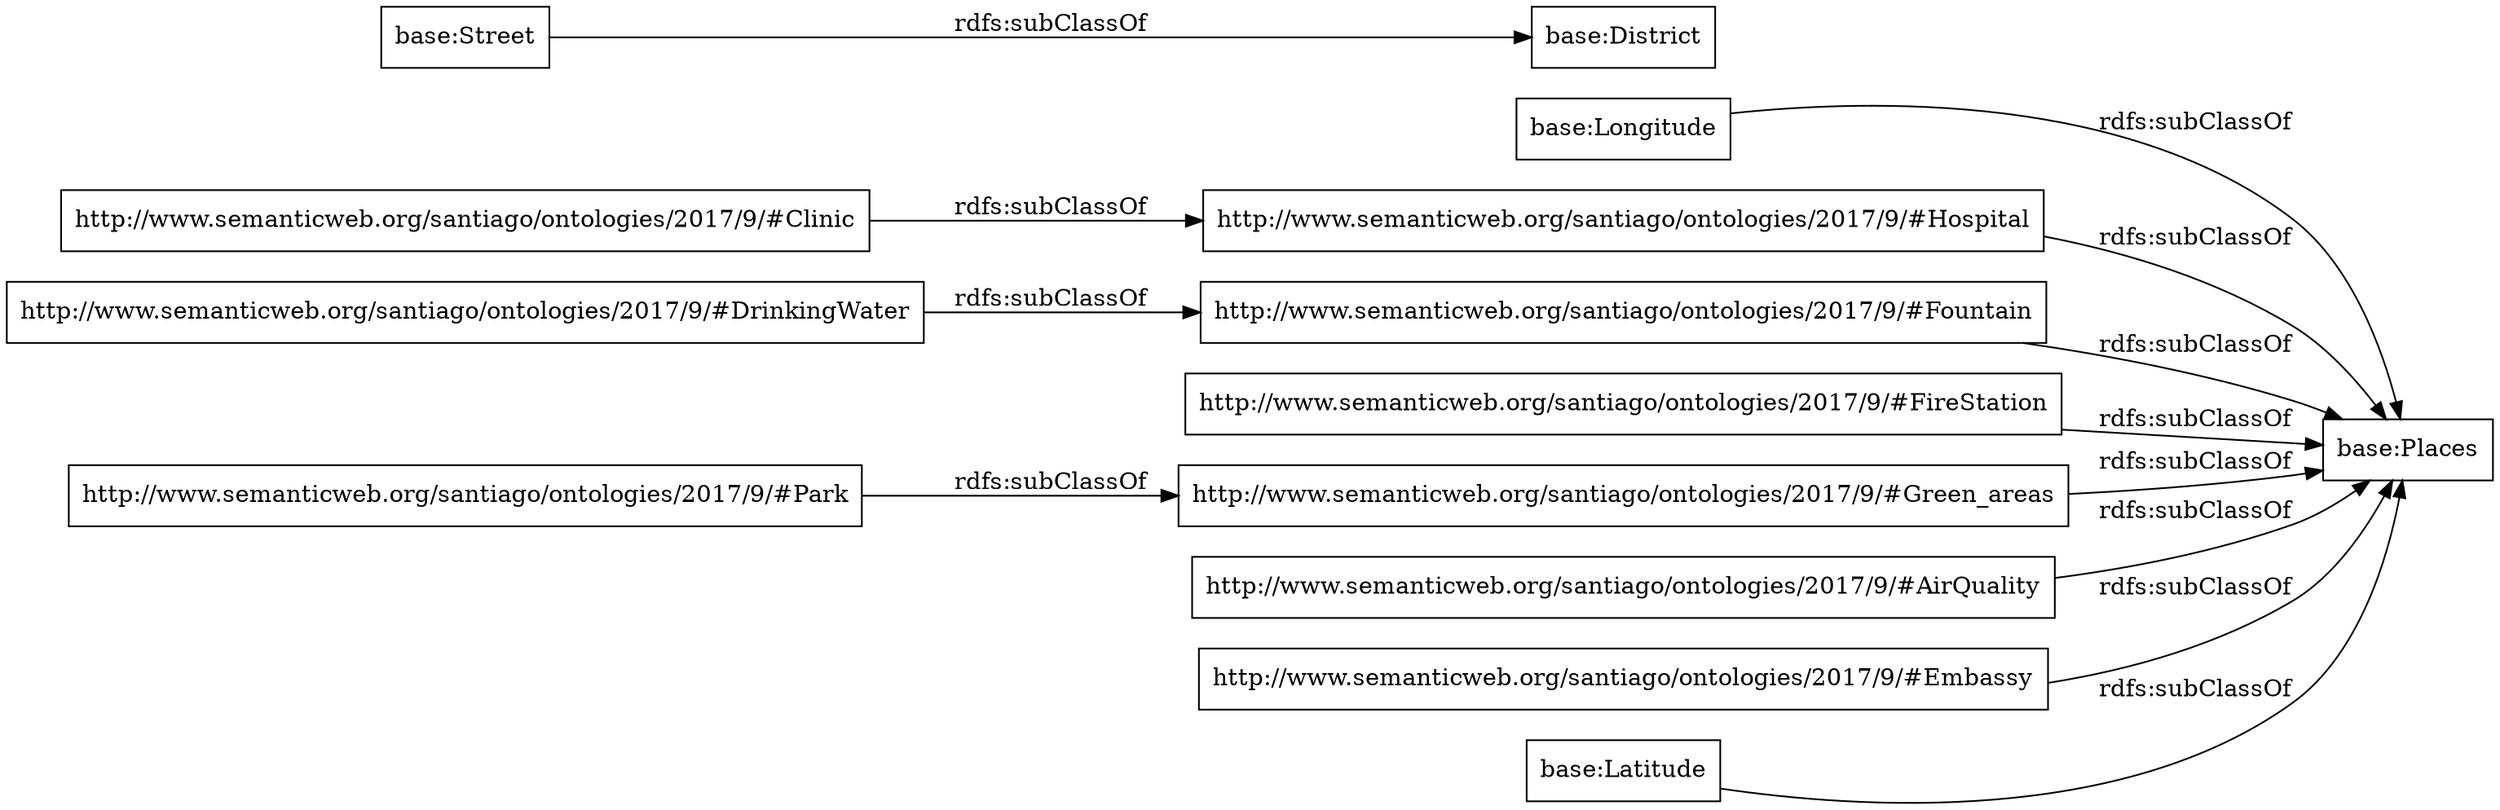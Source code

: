 digraph ar2dtool_diagram { 
rankdir=LR;
size="1000"
node [shape = rectangle, color="black"]; "base:Longitude" "http://www.semanticweb.org/santiago/ontologies/2017/9/#Hospital" "http://www.semanticweb.org/santiago/ontologies/2017/9/#Fountain" "http://www.semanticweb.org/santiago/ontologies/2017/9/#FireStation" "http://www.semanticweb.org/santiago/ontologies/2017/9/#Green_areas" "base:District" "http://www.semanticweb.org/santiago/ontologies/2017/9/#AirQuality" "http://www.semanticweb.org/santiago/ontologies/2017/9/#DrinkingWater" "base:Places" "http://www.semanticweb.org/santiago/ontologies/2017/9/#Park" "http://www.semanticweb.org/santiago/ontologies/2017/9/#Embassy" "base:Latitude" "base:Street" "http://www.semanticweb.org/santiago/ontologies/2017/9/#Clinic" ; /*classes style*/
	"http://www.semanticweb.org/santiago/ontologies/2017/9/#Clinic" -> "http://www.semanticweb.org/santiago/ontologies/2017/9/#Hospital" [ label = "rdfs:subClassOf" ];
	"base:Street" -> "base:District" [ label = "rdfs:subClassOf" ];
	"http://www.semanticweb.org/santiago/ontologies/2017/9/#FireStation" -> "base:Places" [ label = "rdfs:subClassOf" ];
	"base:Latitude" -> "base:Places" [ label = "rdfs:subClassOf" ];
	"http://www.semanticweb.org/santiago/ontologies/2017/9/#Hospital" -> "base:Places" [ label = "rdfs:subClassOf" ];
	"http://www.semanticweb.org/santiago/ontologies/2017/9/#AirQuality" -> "base:Places" [ label = "rdfs:subClassOf" ];
	"http://www.semanticweb.org/santiago/ontologies/2017/9/#Fountain" -> "base:Places" [ label = "rdfs:subClassOf" ];
	"http://www.semanticweb.org/santiago/ontologies/2017/9/#Park" -> "http://www.semanticweb.org/santiago/ontologies/2017/9/#Green_areas" [ label = "rdfs:subClassOf" ];
	"http://www.semanticweb.org/santiago/ontologies/2017/9/#DrinkingWater" -> "http://www.semanticweb.org/santiago/ontologies/2017/9/#Fountain" [ label = "rdfs:subClassOf" ];
	"http://www.semanticweb.org/santiago/ontologies/2017/9/#Embassy" -> "base:Places" [ label = "rdfs:subClassOf" ];
	"base:Longitude" -> "base:Places" [ label = "rdfs:subClassOf" ];
	"http://www.semanticweb.org/santiago/ontologies/2017/9/#Green_areas" -> "base:Places" [ label = "rdfs:subClassOf" ];

}
